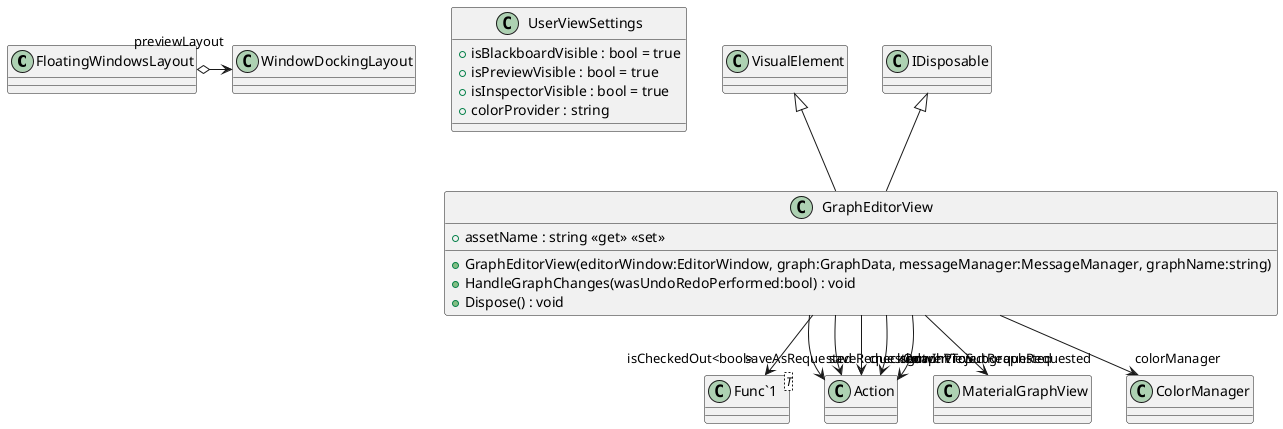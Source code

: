 @startuml
class FloatingWindowsLayout {
}
class UserViewSettings {
    + isBlackboardVisible : bool = true
    + isPreviewVisible : bool = true
    + isInspectorVisible : bool = true
    + colorProvider : string
}
class GraphEditorView {
    + assetName : string <<get>> <<set>>
    + GraphEditorView(editorWindow:EditorWindow, graph:GraphData, messageManager:MessageManager, graphName:string)
    + HandleGraphChanges(wasUndoRedoPerformed:bool) : void
    + Dispose() : void
}
class "Func`1"<T> {
}
FloatingWindowsLayout o-> "previewLayout" WindowDockingLayout
VisualElement <|-- GraphEditorView
IDisposable <|-- GraphEditorView
GraphEditorView --> "saveRequested" Action
GraphEditorView --> "saveAsRequested" Action
GraphEditorView --> "isCheckedOut<bool>" "Func`1"
GraphEditorView --> "checkOut" Action
GraphEditorView --> "convertToSubgraphRequested" Action
GraphEditorView --> "showInProjectRequested" Action
GraphEditorView --> "graphView" MaterialGraphView
GraphEditorView --> "colorManager" ColorManager
@enduml
